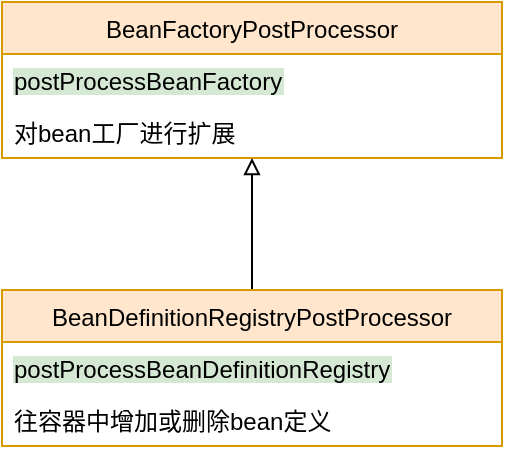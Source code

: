 <mxfile version="15.8.4" type="device"><diagram id="oVQa5CsqTmrVeouDzHPh" name="第 1 页"><mxGraphModel dx="946" dy="628" grid="1" gridSize="10" guides="1" tooltips="1" connect="1" arrows="1" fold="1" page="1" pageScale="1" pageWidth="827" pageHeight="1169" math="0" shadow="0"><root><mxCell id="0"/><mxCell id="1" parent="0"/><mxCell id="FqOS_yQKRKn7kyYXc9F1-1" value="BeanFactoryPostProcessor" style="swimlane;fontStyle=0;childLayout=stackLayout;horizontal=1;startSize=26;fillColor=#ffe6cc;horizontalStack=0;resizeParent=1;resizeParentMax=0;resizeLast=0;collapsible=1;marginBottom=0;strokeColor=#d79b00;" vertex="1" parent="1"><mxGeometry x="380" y="20" width="250" height="78" as="geometry"/></mxCell><mxCell id="FqOS_yQKRKn7kyYXc9F1-2" value="postProcessBeanFactory" style="text;strokeColor=none;fillColor=none;align=left;verticalAlign=top;spacingLeft=4;spacingRight=4;overflow=hidden;rotatable=0;points=[[0,0.5],[1,0.5]];portConstraint=eastwest;fontColor=#000000;labelBackgroundColor=#D5E8D4;" vertex="1" parent="FqOS_yQKRKn7kyYXc9F1-1"><mxGeometry y="26" width="250" height="26" as="geometry"/></mxCell><mxCell id="FqOS_yQKRKn7kyYXc9F1-3" value="对bean工厂进行扩展" style="text;strokeColor=none;fillColor=none;align=left;verticalAlign=top;spacingLeft=4;spacingRight=4;overflow=hidden;rotatable=0;points=[[0,0.5],[1,0.5]];portConstraint=eastwest;" vertex="1" parent="FqOS_yQKRKn7kyYXc9F1-1"><mxGeometry y="52" width="250" height="26" as="geometry"/></mxCell><mxCell id="FqOS_yQKRKn7kyYXc9F1-6" value="" style="edgeStyle=none;rounded=0;orthogonalLoop=1;jettySize=auto;html=1;fontColor=#000000;endArrow=block;endFill=0;" edge="1" parent="1" source="FqOS_yQKRKn7kyYXc9F1-7"><mxGeometry relative="1" as="geometry"><mxPoint x="505" y="98" as="targetPoint"/></mxGeometry></mxCell><mxCell id="FqOS_yQKRKn7kyYXc9F1-7" value="BeanDefinitionRegistryPostProcessor" style="swimlane;fontStyle=0;childLayout=stackLayout;horizontal=1;startSize=26;fillColor=#ffe6cc;horizontalStack=0;resizeParent=1;resizeParentMax=0;resizeLast=0;collapsible=1;marginBottom=0;strokeColor=#d79b00;" vertex="1" parent="1"><mxGeometry x="380" y="164" width="250" height="78" as="geometry"/></mxCell><mxCell id="FqOS_yQKRKn7kyYXc9F1-8" value="postProcessBeanDefinitionRegistry" style="text;strokeColor=none;fillColor=none;align=left;verticalAlign=top;spacingLeft=4;spacingRight=4;overflow=hidden;rotatable=0;points=[[0,0.5],[1,0.5]];portConstraint=eastwest;fontColor=#000000;labelBackgroundColor=#D5E8D4;" vertex="1" parent="FqOS_yQKRKn7kyYXc9F1-7"><mxGeometry y="26" width="250" height="26" as="geometry"/></mxCell><mxCell id="FqOS_yQKRKn7kyYXc9F1-9" value="往容器中增加或删除bean定义" style="text;strokeColor=none;fillColor=none;align=left;verticalAlign=top;spacingLeft=4;spacingRight=4;overflow=hidden;rotatable=0;points=[[0,0.5],[1,0.5]];portConstraint=eastwest;" vertex="1" parent="FqOS_yQKRKn7kyYXc9F1-7"><mxGeometry y="52" width="250" height="26" as="geometry"/></mxCell></root></mxGraphModel></diagram></mxfile>